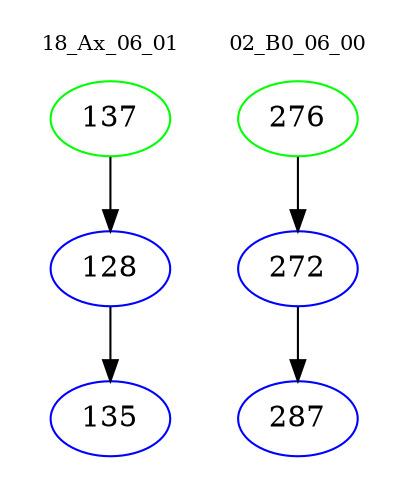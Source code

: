 digraph{
subgraph cluster_0 {
color = white
label = "18_Ax_06_01";
fontsize=10;
T0_137 [label="137", color="green"]
T0_137 -> T0_128 [color="black"]
T0_128 [label="128", color="blue"]
T0_128 -> T0_135 [color="black"]
T0_135 [label="135", color="blue"]
}
subgraph cluster_1 {
color = white
label = "02_B0_06_00";
fontsize=10;
T1_276 [label="276", color="green"]
T1_276 -> T1_272 [color="black"]
T1_272 [label="272", color="blue"]
T1_272 -> T1_287 [color="black"]
T1_287 [label="287", color="blue"]
}
}
